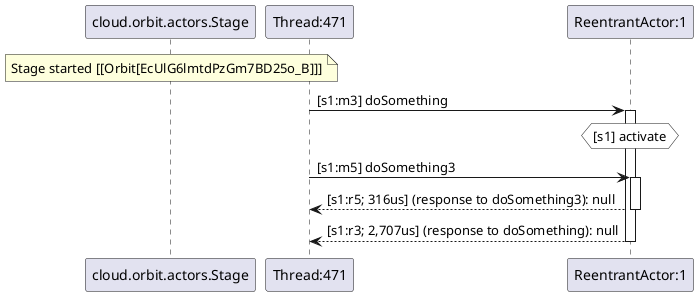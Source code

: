 @startuml
note over "cloud.orbit.actors.Stage": Stage started [[Orbit[EcUlG6lmtdPzGm7BD25o_B]]]
"Thread:471" -> "ReentrantActor:1" : [s1:m3] doSomething
activate "ReentrantActor:1"
hnote over "ReentrantActor:1" #white : [s1] activate
"Thread:471" -> "ReentrantActor:1" : [s1:m5] doSomething3
activate "ReentrantActor:1"
"ReentrantActor:1" --> "Thread:471" : [s1:r5; 316us] (response to doSomething3): null
deactivate "ReentrantActor:1"
"ReentrantActor:1" --> "Thread:471" : [s1:r3; 2,707us] (response to doSomething): null
deactivate "ReentrantActor:1"
@enduml
